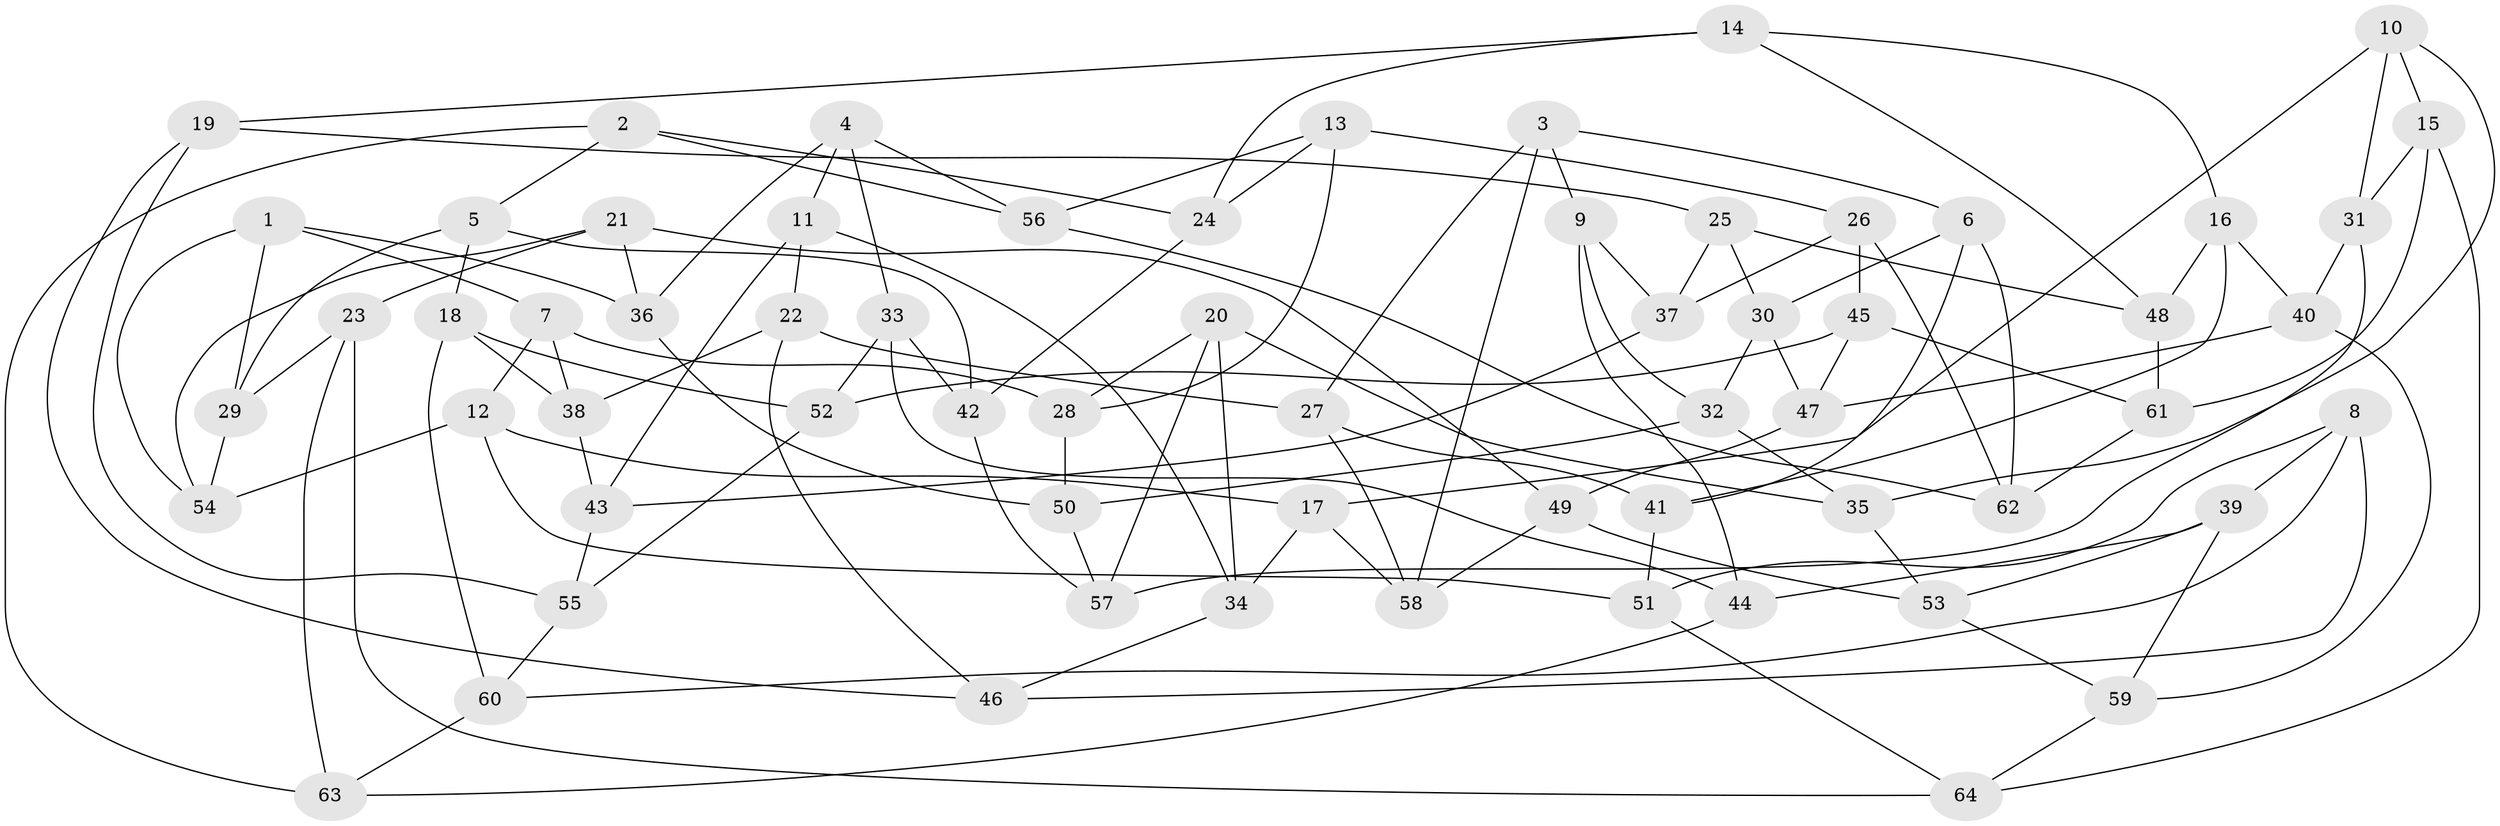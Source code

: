 // Generated by graph-tools (version 1.1) at 2025/16/03/09/25 04:16:15]
// undirected, 64 vertices, 128 edges
graph export_dot {
graph [start="1"]
  node [color=gray90,style=filled];
  1;
  2;
  3;
  4;
  5;
  6;
  7;
  8;
  9;
  10;
  11;
  12;
  13;
  14;
  15;
  16;
  17;
  18;
  19;
  20;
  21;
  22;
  23;
  24;
  25;
  26;
  27;
  28;
  29;
  30;
  31;
  32;
  33;
  34;
  35;
  36;
  37;
  38;
  39;
  40;
  41;
  42;
  43;
  44;
  45;
  46;
  47;
  48;
  49;
  50;
  51;
  52;
  53;
  54;
  55;
  56;
  57;
  58;
  59;
  60;
  61;
  62;
  63;
  64;
  1 -- 7;
  1 -- 54;
  1 -- 36;
  1 -- 29;
  2 -- 56;
  2 -- 5;
  2 -- 63;
  2 -- 24;
  3 -- 58;
  3 -- 27;
  3 -- 6;
  3 -- 9;
  4 -- 11;
  4 -- 33;
  4 -- 36;
  4 -- 56;
  5 -- 42;
  5 -- 29;
  5 -- 18;
  6 -- 62;
  6 -- 41;
  6 -- 30;
  7 -- 12;
  7 -- 28;
  7 -- 38;
  8 -- 39;
  8 -- 46;
  8 -- 60;
  8 -- 51;
  9 -- 44;
  9 -- 37;
  9 -- 32;
  10 -- 15;
  10 -- 17;
  10 -- 35;
  10 -- 31;
  11 -- 43;
  11 -- 34;
  11 -- 22;
  12 -- 54;
  12 -- 51;
  12 -- 17;
  13 -- 24;
  13 -- 56;
  13 -- 26;
  13 -- 28;
  14 -- 16;
  14 -- 48;
  14 -- 19;
  14 -- 24;
  15 -- 61;
  15 -- 64;
  15 -- 31;
  16 -- 48;
  16 -- 40;
  16 -- 41;
  17 -- 34;
  17 -- 58;
  18 -- 60;
  18 -- 52;
  18 -- 38;
  19 -- 46;
  19 -- 25;
  19 -- 55;
  20 -- 28;
  20 -- 35;
  20 -- 34;
  20 -- 57;
  21 -- 23;
  21 -- 54;
  21 -- 49;
  21 -- 36;
  22 -- 27;
  22 -- 46;
  22 -- 38;
  23 -- 63;
  23 -- 64;
  23 -- 29;
  24 -- 42;
  25 -- 30;
  25 -- 37;
  25 -- 48;
  26 -- 45;
  26 -- 62;
  26 -- 37;
  27 -- 58;
  27 -- 41;
  28 -- 50;
  29 -- 54;
  30 -- 47;
  30 -- 32;
  31 -- 40;
  31 -- 57;
  32 -- 35;
  32 -- 50;
  33 -- 42;
  33 -- 52;
  33 -- 44;
  34 -- 46;
  35 -- 53;
  36 -- 50;
  37 -- 43;
  38 -- 43;
  39 -- 44;
  39 -- 53;
  39 -- 59;
  40 -- 59;
  40 -- 47;
  41 -- 51;
  42 -- 57;
  43 -- 55;
  44 -- 63;
  45 -- 47;
  45 -- 52;
  45 -- 61;
  47 -- 49;
  48 -- 61;
  49 -- 58;
  49 -- 53;
  50 -- 57;
  51 -- 64;
  52 -- 55;
  53 -- 59;
  55 -- 60;
  56 -- 62;
  59 -- 64;
  60 -- 63;
  61 -- 62;
}
